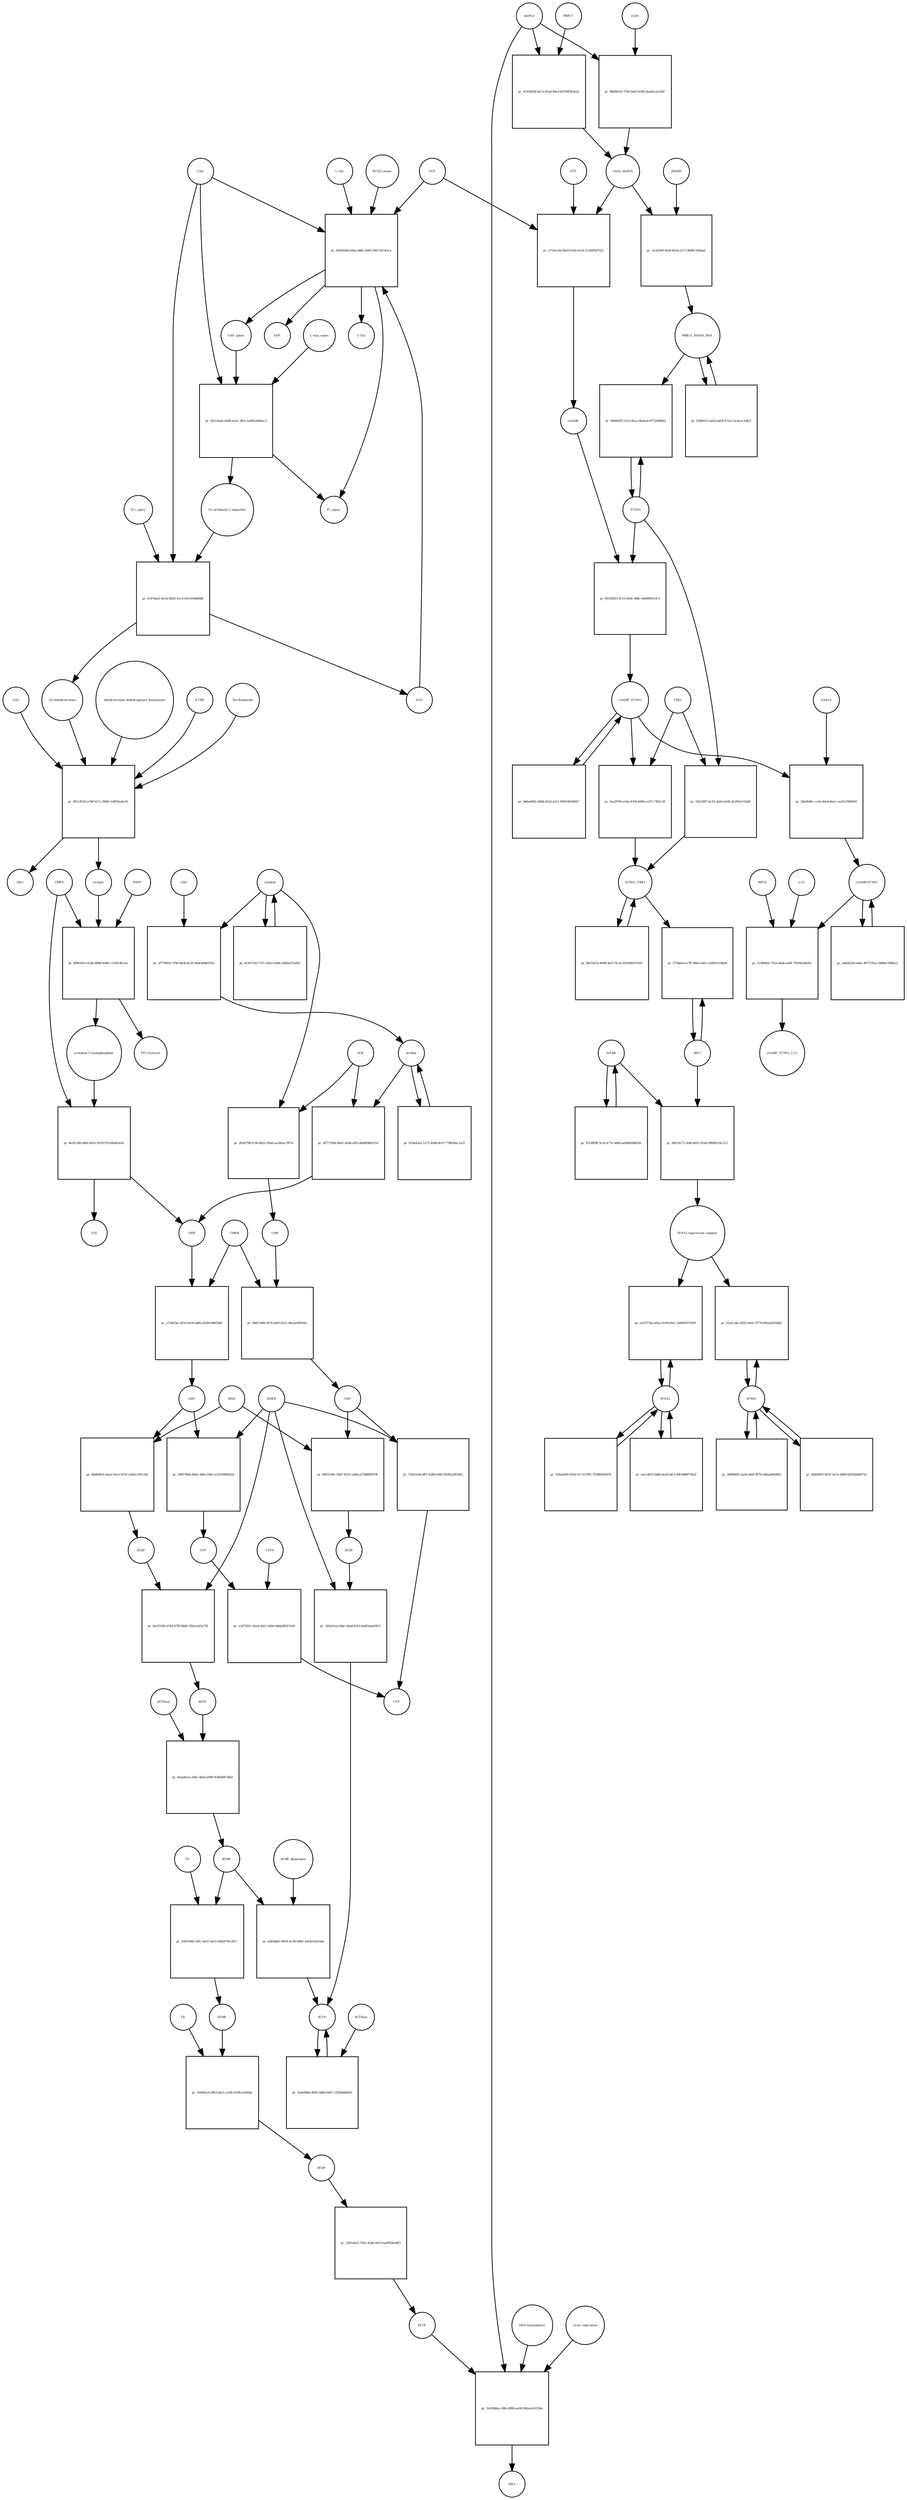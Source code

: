 strict digraph  {
"L-Gln" [annotation="", bipartite=0, cls="simple chemical", fontsize=4, label="L-Gln", shape=circle];
"pr_6e9855bd-942a-448c-bf4d-18d719c3cfca" [annotation="", bipartite=1, cls=process, fontsize=4, label="pr_6e9855bd-942a-448c-bf4d-18d719c3cfca", shape=square];
CAP_space [annotation="", bipartite=0, cls="simple chemical", fontsize=4, label=CAP_space, shape=circle];
CAD [annotation="", bipartite=0, cls=macromolecule, fontsize=4, label=CAD, shape=circle];
HCO3_minus [annotation="", bipartite=0, cls="simple chemical", fontsize=4, label=HCO3_minus, shape=circle];
H2O [annotation="", bipartite=0, cls="simple chemical", fontsize=4, label=H2O, shape=circle];
ATP [annotation="", bipartite=0, cls="simple chemical", fontsize=4, label=ATP, shape=circle];
"L-Glu" [annotation="", bipartite=0, cls="simple chemical", fontsize=4, label="L-Glu", shape=circle];
ADP [annotation="", bipartite=0, cls="simple chemical", fontsize=4, label=ADP, shape=circle];
Pi_space [annotation="", bipartite=0, cls="simple chemical", fontsize=4, label=Pi_space, shape=circle];
cytidine [annotation="", bipartite=0, cls="simple chemical", fontsize=4, label=cytidine, shape=circle];
"pr_5f779404-759e-463b-bc55-96dcb9db741b" [annotation="", bipartite=1, cls=process, fontsize=4, label="pr_5f779404-759e-463b-bc55-96dcb9db741b", shape=square];
uridine [annotation="", bipartite=0, cls="simple chemical", fontsize=4, label=uridine, shape=circle];
CDA [annotation="", bipartite=0, cls=macromolecule, fontsize=4, label=CDA, shape=circle];
"pr_d577339b-96e5-45db-a9f3-dbd0f9bb5514" [annotation="", bipartite=1, cls=process, fontsize=4, label="pr_d577339b-96e5-45db-a9f3-dbd0f9bb5514", shape=square];
UMP [annotation="", bipartite=0, cls="simple chemical", fontsize=4, label=UMP, shape=circle];
UCK [annotation="", bipartite=0, cls=macromolecule, fontsize=4, label=UCK, shape=circle];
"pr_0f2ef798-fc06-4822-954d-ea30eac7f674" [annotation="", bipartite=1, cls=process, fontsize=4, label="pr_0f2ef798-fc06-4822-954d-ea30eac7f674", shape=square];
CMP [annotation="", bipartite=0, cls="simple chemical", fontsize=4, label=CMP, shape=circle];
"pr_819a42a2-1275-49d9-8c07-776b36ec1a31" [annotation="", bipartite=1, cls=process, fontsize=4, label="pr_819a42a2-1275-49d9-8c07-776b36ec1a31", shape=square];
"pr_dc947183-727c-49ca-b3db-1d62b125a82f" [annotation="", bipartite=1, cls=process, fontsize=4, label="pr_dc947183-727c-49ca-b3db-1d62b125a82f", shape=square];
"pr_c75df1ba-3d7e-4ec8-ad8e-d569c8460366" [annotation="", bipartite=1, cls=process, fontsize=4, label="pr_c75df1ba-3d7e-4ec8-ad8e-d569c8460366", shape=square];
UDP [annotation="", bipartite=0, cls="simple chemical", fontsize=4, label=UDP, shape=circle];
CMPK [annotation="", bipartite=0, cls=macromolecule, fontsize=4, label=CMPK, shape=circle];
"pr_d8615460-4f74-4af9-92c5-46a3e49916fe" [annotation="", bipartite=1, cls=process, fontsize=4, label="pr_d8615460-4f74-4af9-92c5-46a3e49916fe", shape=square];
CDP [annotation="", bipartite=0, cls="simple chemical", fontsize=4, label=CDP, shape=circle];
"pr_269576b4-4441-440a-93b1-e2353006922d" [annotation="", bipartite=1, cls=process, fontsize=4, label="pr_269576b4-4441-440a-93b1-e2353006922d", shape=square];
UTP [annotation="", bipartite=0, cls="simple chemical", fontsize=4, label=UTP, shape=circle];
NDPK [annotation="", bipartite=0, cls=macromolecule, fontsize=4, label=NDPK, shape=circle];
"pr_72451a36-bff1-4288-b3f8-28392a381d02" [annotation="", bipartite=1, cls=process, fontsize=4, label="pr_72451a36-bff1-4288-b3f8-28392a381d02", shape=square];
CTP [annotation="", bipartite=0, cls="simple chemical", fontsize=4, label=CTP, shape=circle];
"pr_e3d75921-0ae0-4e01-9d9e-8dda98267b3b" [annotation="", bipartite=1, cls=process, fontsize=4, label="pr_e3d75921-0ae0-4e01-9d9e-8dda98267b3b", shape=square];
CTPS [annotation="", bipartite=0, cls=macromolecule, fontsize=4, label=CTPS, shape=circle];
"pr_4bd094c6-deea-42ce-b152-a0a6cc89135e" [annotation="", bipartite=1, cls=process, fontsize=4, label="pr_4bd094c6-deea-42ce-b152-a0a6cc89135e", shape=square];
dUDP [annotation="", bipartite=0, cls="simple chemical", fontsize=4, label=dUDP, shape=circle];
RNR [annotation="", bipartite=0, cls=macromolecule, fontsize=4, label=RNR, shape=circle];
"pr_6acf359b-6749-47f8-84d6-593ace83a726" [annotation="", bipartite=1, cls=process, fontsize=4, label="pr_6acf359b-6749-47f8-84d6-593ace83a726", shape=square];
dUTP [annotation="", bipartite=0, cls="simple chemical", fontsize=4, label=dUTP, shape=circle];
dCDP [annotation="", bipartite=0, cls="simple chemical", fontsize=4, label=dCDP, shape=circle];
"pr_1444cfaa-b0bc-4ebd-85cf-de493eeb5813" [annotation="", bipartite=1, cls=process, fontsize=4, label="pr_1444cfaa-b0bc-4ebd-85cf-de493eeb5813", shape=square];
dCTP [annotation="", bipartite=0, cls="simple chemical", fontsize=4, label=dCTP, shape=circle];
"pr_9067c09c-5bd7-4522-a36d-227646f6079f" [annotation="", bipartite=1, cls=process, fontsize=4, label="pr_9067c09c-5bd7-4522-a36d-227646f6079f", shape=square];
"pr_d1aedcea-24bc-4eb2-a069-439ab947dfaf" [annotation="", bipartite=1, cls=process, fontsize=4, label="pr_d1aedcea-24bc-4eb2-a069-439ab947dfaf", shape=square];
dUMP [annotation="", bipartite=0, cls="simple chemical", fontsize=4, label=dUMP, shape=circle];
dUTPase [annotation="", bipartite=0, cls=macromolecule, fontsize=4, label=dUTPase, shape=circle];
"pr_5a0e0bb6-d0d3-4bbd-9407-15ff4bd4bfd3" [annotation="", bipartite=1, cls=process, fontsize=4, label="pr_5a0e0bb6-d0d3-4bbd-9407-15ff4bd4bfd3", shape=square];
dCTPase [annotation="", bipartite=0, cls=macromolecule, fontsize=4, label=dCTPase, shape=circle];
"pr_a2834be5-6618-4c38-bd60-1dc8cd1824da" [annotation="", bipartite=1, cls=process, fontsize=4, label="pr_a2834be5-6618-4c38-bd60-1dc8cd1824da", shape=square];
"dCMP deaminase" [annotation="", bipartite=0, cls=macromolecule, fontsize=4, label="dCMP deaminase", shape=circle];
"pr_10e47bba-42fc-4d27-b2c6-546207bc3617" [annotation="", bipartite=1, cls=process, fontsize=4, label="pr_10e47bba-42fc-4d27-b2c6-546207bc3617", shape=square];
dTMP [annotation="", bipartite=0, cls="simple chemical", fontsize=4, label=dTMP, shape=circle];
TS [annotation="", bipartite=0, cls=macromolecule, fontsize=4, label=TS, shape=circle];
"pr_c690de24-9fb3-4ae1-ac9b-d148e1a66fda" [annotation="", bipartite=1, cls=process, fontsize=4, label="pr_c690de24-9fb3-4ae1-ac9b-d148e1a66fda", shape=square];
dTDP [annotation="", bipartite=0, cls="simple chemical", fontsize=4, label=dTDP, shape=circle];
TK [annotation="", bipartite=0, cls=macromolecule, fontsize=4, label=TK, shape=circle];
"pr_1d55a615-7562-454d-a614-ba5f63fea8f3" [annotation="", bipartite=1, cls=process, fontsize=4, label="pr_1d55a615-7562-454d-a614-ba5f63fea8f3", shape=square];
dTTP [annotation="", bipartite=0, cls="simple chemical", fontsize=4, label=dTTP, shape=circle];
dsDNA [annotation="", bipartite=0, cls="simple chemical", fontsize=4, label=dsDNA, shape=circle];
"pr_8bb4652f-7526-4e63-b3f8-daedeca2c6d7" [annotation="", bipartite=1, cls=process, fontsize=4, label="pr_8bb4652f-7526-4e63-b3f8-daedeca2c6d7", shape=square];
cGAS [annotation="", bipartite=0, cls=macromolecule, fontsize=4, label=cGAS, shape=circle];
cGAS_dsDNA [annotation="", bipartite=0, cls=complex, fontsize=4, label=cGAS_dsDNA, shape=circle];
"pr_e719ce5b-83e9-4560-9c29-31d50f5f7022" [annotation="", bipartite=1, cls=process, fontsize=4, label="pr_e719ce5b-83e9-4560-9c29-31d50f5f7022", shape=square];
GTP [annotation="", bipartite=0, cls="simple chemical", fontsize=4, label=GTP, shape=circle];
cGAMP [annotation="", bipartite=0, cls="simple chemical", fontsize=4, label=cGAMP, shape=circle];
"pr_603305f5-8c15-429a-9d8c-e6b48fd1cfc0" [annotation="", bipartite=1, cls=process, fontsize=4, label="pr_603305f5-8c15-429a-9d8c-e6b48fd1cfc0", shape=square];
STING [annotation="", bipartite=0, cls="macromolecule multimer", fontsize=4, label=STING, shape=circle];
cGAMP_STING [annotation="", bipartite=0, cls=complex, fontsize=4, label=cGAMP_STING, shape=circle];
TBK1 [annotation="", bipartite=0, cls=macromolecule, fontsize=4, label=TBK1, shape=circle];
"pr_fea297f4-e18a-4764-b99b-a107c7302c29" [annotation="", bipartite=1, cls=process, fontsize=4, label="pr_fea297f4-e18a-4764-b99b-a107c7302c29", shape=square];
STING_TBK1 [annotation="", bipartite=0, cls=complex, fontsize=4, label=STING_TBK1, shape=circle];
"pr_b86a69d3-268d-452d-a3c2-f60914936667" [annotation="", bipartite=1, cls=process, fontsize=4, label="pr_b86a69d3-268d-452d-a3c2-f60914936667", shape=square];
"pr_8b15af1d-4068-4a51-9ccd-03b3d9247e04" [annotation="", bipartite=1, cls=process, fontsize=4, label="pr_8b15af1d-4068-4a51-9ccd-03b3d9247e04", shape=square];
"NF-kB" [annotation="", bipartite=0, cls=complex, fontsize=4, label="NF-kB", shape=circle];
"pr_9314ff98-3c26-477a-9d46-ad28d456b520" [annotation="", bipartite=1, cls=process, fontsize=4, label="pr_9314ff98-3c26-477a-9d46-ad28d456b520", shape=square];
IFNA1 [annotation="", bipartite=0, cls="nucleic acid feature", fontsize=4, label=IFNA1, shape=circle];
"pr_aa1c6f51-ddb0-4a24-bfc5-84c8d89758c8" [annotation="", bipartite=1, cls=process, fontsize=4, label="pr_aa1c6f51-ddb0-4a24-bfc5-84c8d89758c8", shape=square];
IFNB1 [annotation="", bipartite=0, cls="nucleic acid feature", fontsize=4, label=IFNB1, shape=circle];
"pr_fd420825-d551-4a7e-b948-0f303d40d71b" [annotation="", bipartite=1, cls=process, fontsize=4, label="pr_fd420825-d551-4a7e-b948-0f303d40d71b", shape=square];
"pr_534a24d9-4592-47c3-8785-755f8ef66878" [annotation="", bipartite=1, cls=process, fontsize=4, label="pr_534a24d9-4592-47c3-8785-755f8ef66878", shape=square];
"pr_5df8b802-2a5b-40ef-8f79-e40aef6d39fa" [annotation="", bipartite=1, cls=process, fontsize=4, label="pr_5df8b802-2a5b-40ef-8f79-e40aef6d39fa", shape=square];
"pr_01aec3dc-8292-4e41-9779-6f4ad2628db5" [annotation="", bipartite=1, cls=process, fontsize=4, label="pr_01aec3dc-8292-4e41-9779-6f4ad2628db5", shape=square];
"IFNA1 expression complex" [annotation="", bipartite=0, cls=complex, fontsize=4, label="IFNA1 expression complex", shape=circle];
"cGAMP-STING" [annotation="", bipartite=0, cls=complex, fontsize=4, label="cGAMP-STING", shape=circle];
"pr_edb2d249-ee8c-4873-93ce-8b86e7b68acf" [annotation="", bipartite=1, cls=process, fontsize=4, label="pr_edb2d249-ee8c-4873-93ce-8b86e7b68acf", shape=square];
"pr_6c93902b-4a7e-45ad-94a3-82709f3b3a2e" [annotation="", bipartite=1, cls=process, fontsize=4, label="pr_6c93902b-4a7e-45ad-94a3-82709f3b3a2e", shape=square];
MRE11 [annotation="", bipartite=0, cls="macromolecule multimer", fontsize=4, label=MRE11, shape=circle];
RAD50 [annotation="", bipartite=0, cls="macromolecule multimer", fontsize=4, label=RAD50, shape=circle];
"pr_1e3af36f-fb3d-43c8-a7c7-9688c1f49eaf" [annotation="", bipartite=1, cls=process, fontsize=4, label="pr_1e3af36f-fb3d-43c8-a7c7-9688c1f49eaf", shape=square];
MRE11_RAD50_DNA [annotation="", bipartite=0, cls=complex, fontsize=4, label=MRE11_RAD50_DNA, shape=circle];
IRF3 [annotation="", bipartite=0, cls="macromolecule multimer", fontsize=4, label=IRF3, shape=circle];
"pr_573bfdcd-a7ff-49a0-a061-a20fb7ac8e68" [annotation="", bipartite=1, cls=process, fontsize=4, label="pr_573bfdcd-a7ff-49a0-a061-a20fb7ac8e68", shape=square];
"pr_3bb36d0c-ca16-4ba4-8ea1-eed7a7890505" [annotation="", bipartite=1, cls=process, fontsize=4, label="pr_3bb36d0c-ca16-4ba4-8ea1-eed7a7890505", shape=square];
SAR1A [annotation="", bipartite=0, cls=macromolecule, fontsize=4, label=SAR1A, shape=circle];
"pr_114964af-7224-44ab-abdf-76305fe8b20c" [annotation="", bipartite=1, cls=process, fontsize=4, label="pr_114964af-7224-44ab-abdf-76305fe8b20c", shape=square];
LC3 [annotation="", bipartite=0, cls=macromolecule, fontsize=4, label=LC3, shape=circle];
cGAMP_STING_LC3 [annotation="", bipartite=0, cls=complex, fontsize=4, label=cGAMP_STING_LC3, shape=circle];
WIPI2 [annotation="", bipartite=0, cls=macromolecule, fontsize=4, label=WIPI2, shape=circle];
"pr_9600fd55-25cf-46ca-9bad-6c07720898d1" [annotation="", bipartite=1, cls=process, fontsize=4, label="pr_9600fd55-25cf-46ca-9bad-6c07720898d1", shape=square];
"pr_55fc90f7-bc92-4ab6-b249-dc295e7c02df" [annotation="", bipartite=1, cls=process, fontsize=4, label="pr_55fc90f7-bc92-4ab6-b249-dc295e7c02df", shape=square];
"pr_f20b01f1-bd29-4d54-871d-12c4e1c2df22" [annotation="", bipartite=1, cls=process, fontsize=4, label="pr_f20b01f1-bd29-4d54-871d-12c4e1c2df22", shape=square];
"pr_d2514a4a-0a80-4c0c-983c-b39022948ec3" [annotation="", bipartite=1, cls=process, fontsize=4, label="pr_d2514a4a-0a80-4c0c-983c-b39022948ec3", shape=square];
"N-carbamoyl-L-aspartate" [annotation="", bipartite=0, cls="simple chemical", fontsize=4, label="N-carbamoyl-L-aspartate", shape=circle];
"L-Asp_space" [annotation="", bipartite=0, cls="simple chemical", fontsize=4, label="L-Asp_space", shape=circle];
"pr_01470aa1-be5a-4425-a1c3-e91cf56d068b" [annotation="", bipartite=1, cls=process, fontsize=4, label="pr_01470aa1-be5a-4425-a1c3-e91cf56d068b", shape=square];
"(S)-dihydroorotate" [annotation="", bipartite=0, cls="simple chemical", fontsize=4, label="(S)-dihydroorotate", shape=circle];
"H+_space" [annotation="", bipartite=0, cls="simple chemical", fontsize=4, label="H+_space", shape=circle];
"pr_001c8145-a7b0-417c-96d0-1eff69aabc9c" [annotation="", bipartite=1, cls=process, fontsize=4, label="pr_001c8145-a7b0-417c-96d0-1eff69aabc9c", shape=square];
orotate [annotation="", bipartite=0, cls="simple chemical", fontsize=4, label=orotate, shape=circle];
"dihydroorotate dehydrogenase holoenzyme" [annotation="", bipartite=0, cls="simple chemical", fontsize=4, label="dihydroorotate dehydrogenase holoenzyme", shape=circle];
P1788 [annotation="", bipartite=0, cls="simple chemical", fontsize=4, label=P1788, shape=circle];
Teriflunomide [annotation="", bipartite=0, cls="simple chemical", fontsize=4, label=Teriflunomide, shape=circle];
CoQ [annotation="", bipartite=0, cls="simple chemical", fontsize=4, label=CoQ, shape=circle];
QH2 [annotation="", bipartite=0, cls="simple chemical", fontsize=4, label=QH2, shape=circle];
"pr_bf9b1dce-41b8-488d-9ed6-c152fe3fe1ec" [annotation="", bipartite=1, cls=process, fontsize=4, label="pr_bf9b1dce-41b8-488d-9ed6-c152fe3fe1ec", shape=square];
"orotidine 5'-monophosphate" [annotation="", bipartite=0, cls="simple chemical", fontsize=4, label="orotidine 5'-monophosphate", shape=circle];
UMPS [annotation="", bipartite=0, cls="macromolecule multimer", fontsize=4, label=UMPS, shape=circle];
PRPP [annotation="", bipartite=0, cls="simple chemical", fontsize=4, label=PRPP, shape=circle];
"PPi [cytosol]" [annotation="", bipartite=0, cls="simple chemical", fontsize=4, label="PPi [cytosol]", shape=circle];
"pr_0e3fc240-44fb-401e-9539-97e260a63a91" [annotation="", bipartite=1, cls=process, fontsize=4, label="pr_0e3fc240-44fb-401e-9539-97e260a63a91", shape=square];
CO2 [annotation="", bipartite=0, cls="simple chemical", fontsize=4, label=CO2, shape=circle];
"pr_1e0264da-c08e-4996-aa94-0b2ea2c8334a" [annotation="", bipartite=1, cls=process, fontsize=4, label="pr_1e0264da-c08e-4996-aa94-0b2ea2c8334a", shape=square];
DNA [annotation="", bipartite=0, cls="nucleic acid feature", fontsize=4, label=DNA, shape=circle];
"DNA biosynthesis" [annotation="urn_miriam_obo.go_GO%3A0071897", bipartite=0, cls=phenotype, fontsize=4, label="DNA biosynthesis", shape=circle];
"virus replication" [annotation="", bipartite=0, cls=phenotype, fontsize=4, label="virus replication", shape=circle];
"pr_e2d757ba-a02a-4108-85e1-5d4f93070349" [annotation="", bipartite=1, cls=process, fontsize=4, label="pr_e2d757ba-a02a-4108-85e1-5d4f93070349", shape=square];
"pr_d8013c73-30df-4631-91bd-99080129c123" [annotation="", bipartite=1, cls=process, fontsize=4, label="pr_d8013c73-30df-4631-91bd-99080129c123", shape=square];
"L-Gln" -> "pr_6e9855bd-942a-448c-bf4d-18d719c3cfca"  [annotation="", interaction_type=consumption];
"pr_6e9855bd-942a-448c-bf4d-18d719c3cfca" -> CAP_space  [annotation="", interaction_type=production];
"pr_6e9855bd-942a-448c-bf4d-18d719c3cfca" -> "L-Glu"  [annotation="", interaction_type=production];
"pr_6e9855bd-942a-448c-bf4d-18d719c3cfca" -> ADP  [annotation="", interaction_type=production];
"pr_6e9855bd-942a-448c-bf4d-18d719c3cfca" -> Pi_space  [annotation="", interaction_type=production];
CAP_space -> "pr_d2514a4a-0a80-4c0c-983c-b39022948ec3"  [annotation="", interaction_type=consumption];
CAD -> "pr_6e9855bd-942a-448c-bf4d-18d719c3cfca"  [annotation=urn_miriam_reactome_REACT_1698, interaction_type=catalysis];
CAD -> "pr_d2514a4a-0a80-4c0c-983c-b39022948ec3"  [annotation=urn_miriam_reactome_REACT_1698, interaction_type=catalysis];
CAD -> "pr_01470aa1-be5a-4425-a1c3-e91cf56d068b"  [annotation=urn_miriam_reactome_REACT_1698, interaction_type=catalysis];
HCO3_minus -> "pr_6e9855bd-942a-448c-bf4d-18d719c3cfca"  [annotation="", interaction_type=consumption];
H2O -> "pr_6e9855bd-942a-448c-bf4d-18d719c3cfca"  [annotation="", interaction_type=consumption];
ATP -> "pr_6e9855bd-942a-448c-bf4d-18d719c3cfca"  [annotation="", interaction_type=consumption];
ATP -> "pr_e719ce5b-83e9-4560-9c29-31d50f5f7022"  [annotation="", interaction_type=consumption];
cytidine -> "pr_5f779404-759e-463b-bc55-96dcb9db741b"  [annotation="", interaction_type=consumption];
cytidine -> "pr_0f2ef798-fc06-4822-954d-ea30eac7f674"  [annotation="", interaction_type=consumption];
cytidine -> "pr_dc947183-727c-49ca-b3db-1d62b125a82f"  [annotation="", interaction_type=consumption];
"pr_5f779404-759e-463b-bc55-96dcb9db741b" -> uridine  [annotation="", interaction_type=production];
uridine -> "pr_d577339b-96e5-45db-a9f3-dbd0f9bb5514"  [annotation="", interaction_type=consumption];
uridine -> "pr_819a42a2-1275-49d9-8c07-776b36ec1a31"  [annotation="", interaction_type=consumption];
CDA -> "pr_5f779404-759e-463b-bc55-96dcb9db741b"  [annotation="", interaction_type=catalysis];
"pr_d577339b-96e5-45db-a9f3-dbd0f9bb5514" -> UMP  [annotation="", interaction_type=production];
UMP -> "pr_c75df1ba-3d7e-4ec8-ad8e-d569c8460366"  [annotation="", interaction_type=consumption];
UCK -> "pr_d577339b-96e5-45db-a9f3-dbd0f9bb5514"  [annotation="", interaction_type=catalysis];
UCK -> "pr_0f2ef798-fc06-4822-954d-ea30eac7f674"  [annotation="", interaction_type=catalysis];
"pr_0f2ef798-fc06-4822-954d-ea30eac7f674" -> CMP  [annotation="", interaction_type=production];
CMP -> "pr_d8615460-4f74-4af9-92c5-46a3e49916fe"  [annotation="", interaction_type=consumption];
"pr_819a42a2-1275-49d9-8c07-776b36ec1a31" -> uridine  [annotation="", interaction_type=production];
"pr_dc947183-727c-49ca-b3db-1d62b125a82f" -> cytidine  [annotation="", interaction_type=production];
"pr_c75df1ba-3d7e-4ec8-ad8e-d569c8460366" -> UDP  [annotation="", interaction_type=production];
UDP -> "pr_269576b4-4441-440a-93b1-e2353006922d"  [annotation="", interaction_type=consumption];
UDP -> "pr_4bd094c6-deea-42ce-b152-a0a6cc89135e"  [annotation="", interaction_type=consumption];
CMPK -> "pr_c75df1ba-3d7e-4ec8-ad8e-d569c8460366"  [annotation="", interaction_type=catalysis];
CMPK -> "pr_d8615460-4f74-4af9-92c5-46a3e49916fe"  [annotation="", interaction_type=catalysis];
"pr_d8615460-4f74-4af9-92c5-46a3e49916fe" -> CDP  [annotation="", interaction_type=production];
CDP -> "pr_72451a36-bff1-4288-b3f8-28392a381d02"  [annotation="", interaction_type=consumption];
CDP -> "pr_9067c09c-5bd7-4522-a36d-227646f6079f"  [annotation="", interaction_type=consumption];
"pr_269576b4-4441-440a-93b1-e2353006922d" -> UTP  [annotation="", interaction_type=production];
UTP -> "pr_e3d75921-0ae0-4e01-9d9e-8dda98267b3b"  [annotation="", interaction_type=consumption];
NDPK -> "pr_269576b4-4441-440a-93b1-e2353006922d"  [annotation="", interaction_type=catalysis];
NDPK -> "pr_72451a36-bff1-4288-b3f8-28392a381d02"  [annotation="", interaction_type=catalysis];
NDPK -> "pr_6acf359b-6749-47f8-84d6-593ace83a726"  [annotation="", interaction_type=catalysis];
NDPK -> "pr_1444cfaa-b0bc-4ebd-85cf-de493eeb5813"  [annotation="", interaction_type=catalysis];
"pr_72451a36-bff1-4288-b3f8-28392a381d02" -> CTP  [annotation="", interaction_type=production];
"pr_e3d75921-0ae0-4e01-9d9e-8dda98267b3b" -> CTP  [annotation="", interaction_type=production];
CTPS -> "pr_e3d75921-0ae0-4e01-9d9e-8dda98267b3b"  [annotation="", interaction_type=catalysis];
"pr_4bd094c6-deea-42ce-b152-a0a6cc89135e" -> dUDP  [annotation="", interaction_type=production];
dUDP -> "pr_6acf359b-6749-47f8-84d6-593ace83a726"  [annotation="", interaction_type=consumption];
RNR -> "pr_4bd094c6-deea-42ce-b152-a0a6cc89135e"  [annotation="", interaction_type=catalysis];
RNR -> "pr_9067c09c-5bd7-4522-a36d-227646f6079f"  [annotation="", interaction_type=catalysis];
"pr_6acf359b-6749-47f8-84d6-593ace83a726" -> dUTP  [annotation="", interaction_type=production];
dUTP -> "pr_d1aedcea-24bc-4eb2-a069-439ab947dfaf"  [annotation="", interaction_type=consumption];
dCDP -> "pr_1444cfaa-b0bc-4ebd-85cf-de493eeb5813"  [annotation="", interaction_type=consumption];
"pr_1444cfaa-b0bc-4ebd-85cf-de493eeb5813" -> dCTP  [annotation="", interaction_type=production];
dCTP -> "pr_5a0e0bb6-d0d3-4bbd-9407-15ff4bd4bfd3"  [annotation="", interaction_type=consumption];
"pr_9067c09c-5bd7-4522-a36d-227646f6079f" -> dCDP  [annotation="", interaction_type=production];
"pr_d1aedcea-24bc-4eb2-a069-439ab947dfaf" -> dUMP  [annotation="", interaction_type=production];
dUMP -> "pr_a2834be5-6618-4c38-bd60-1dc8cd1824da"  [annotation="", interaction_type=consumption];
dUMP -> "pr_10e47bba-42fc-4d27-b2c6-546207bc3617"  [annotation="", interaction_type=consumption];
dUTPase -> "pr_d1aedcea-24bc-4eb2-a069-439ab947dfaf"  [annotation="", interaction_type=catalysis];
"pr_5a0e0bb6-d0d3-4bbd-9407-15ff4bd4bfd3" -> dCTP  [annotation="", interaction_type=production];
dCTPase -> "pr_5a0e0bb6-d0d3-4bbd-9407-15ff4bd4bfd3"  [annotation="", interaction_type=catalysis];
"pr_a2834be5-6618-4c38-bd60-1dc8cd1824da" -> dCTP  [annotation="", interaction_type=production];
"dCMP deaminase" -> "pr_a2834be5-6618-4c38-bd60-1dc8cd1824da"  [annotation="", interaction_type=catalysis];
"pr_10e47bba-42fc-4d27-b2c6-546207bc3617" -> dTMP  [annotation="", interaction_type=production];
dTMP -> "pr_c690de24-9fb3-4ae1-ac9b-d148e1a66fda"  [annotation="", interaction_type=consumption];
TS -> "pr_10e47bba-42fc-4d27-b2c6-546207bc3617"  [annotation="", interaction_type=catalysis];
"pr_c690de24-9fb3-4ae1-ac9b-d148e1a66fda" -> dTDP  [annotation="", interaction_type=production];
dTDP -> "pr_1d55a615-7562-454d-a614-ba5f63fea8f3"  [annotation="", interaction_type=consumption];
TK -> "pr_c690de24-9fb3-4ae1-ac9b-d148e1a66fda"  [annotation="", interaction_type=catalysis];
"pr_1d55a615-7562-454d-a614-ba5f63fea8f3" -> dTTP  [annotation="", interaction_type=production];
dTTP -> "pr_1e0264da-c08e-4996-aa94-0b2ea2c8334a"  [annotation="", interaction_type=consumption];
dsDNA -> "pr_8bb4652f-7526-4e63-b3f8-daedeca2c6d7"  [annotation="", interaction_type=consumption];
dsDNA -> "pr_6c93902b-4a7e-45ad-94a3-82709f3b3a2e"  [annotation="", interaction_type=consumption];
dsDNA -> "pr_1e0264da-c08e-4996-aa94-0b2ea2c8334a"  [annotation="", interaction_type=consumption];
"pr_8bb4652f-7526-4e63-b3f8-daedeca2c6d7" -> cGAS_dsDNA  [annotation="", interaction_type=production];
cGAS -> "pr_8bb4652f-7526-4e63-b3f8-daedeca2c6d7"  [annotation="", interaction_type=consumption];
cGAS_dsDNA -> "pr_e719ce5b-83e9-4560-9c29-31d50f5f7022"  [annotation="", interaction_type=catalysis];
cGAS_dsDNA -> "pr_1e3af36f-fb3d-43c8-a7c7-9688c1f49eaf"  [annotation="", interaction_type=consumption];
"pr_e719ce5b-83e9-4560-9c29-31d50f5f7022" -> cGAMP  [annotation="", interaction_type=production];
GTP -> "pr_e719ce5b-83e9-4560-9c29-31d50f5f7022"  [annotation="", interaction_type=consumption];
cGAMP -> "pr_603305f5-8c15-429a-9d8c-e6b48fd1cfc0"  [annotation="", interaction_type=consumption];
"pr_603305f5-8c15-429a-9d8c-e6b48fd1cfc0" -> cGAMP_STING  [annotation="", interaction_type=production];
STING -> "pr_603305f5-8c15-429a-9d8c-e6b48fd1cfc0"  [annotation="", interaction_type=consumption];
STING -> "pr_9600fd55-25cf-46ca-9bad-6c07720898d1"  [annotation="", interaction_type=consumption];
STING -> "pr_55fc90f7-bc92-4ab6-b249-dc295e7c02df"  [annotation="", interaction_type=consumption];
cGAMP_STING -> "pr_fea297f4-e18a-4764-b99b-a107c7302c29"  [annotation="", interaction_type=consumption];
cGAMP_STING -> "pr_b86a69d3-268d-452d-a3c2-f60914936667"  [annotation="", interaction_type=consumption];
cGAMP_STING -> "pr_3bb36d0c-ca16-4ba4-8ea1-eed7a7890505"  [annotation="", interaction_type=consumption];
TBK1 -> "pr_fea297f4-e18a-4764-b99b-a107c7302c29"  [annotation="", interaction_type=consumption];
TBK1 -> "pr_55fc90f7-bc92-4ab6-b249-dc295e7c02df"  [annotation="", interaction_type=consumption];
"pr_fea297f4-e18a-4764-b99b-a107c7302c29" -> STING_TBK1  [annotation="", interaction_type=production];
STING_TBK1 -> "pr_8b15af1d-4068-4a51-9ccd-03b3d9247e04"  [annotation="", interaction_type=consumption];
STING_TBK1 -> "pr_573bfdcd-a7ff-49a0-a061-a20fb7ac8e68"  [annotation="", interaction_type=catalysis];
"pr_b86a69d3-268d-452d-a3c2-f60914936667" -> cGAMP_STING  [annotation="", interaction_type=production];
"pr_8b15af1d-4068-4a51-9ccd-03b3d9247e04" -> STING_TBK1  [annotation="", interaction_type=production];
"NF-kB" -> "pr_9314ff98-3c26-477a-9d46-ad28d456b520"  [annotation="", interaction_type=consumption];
"NF-kB" -> "pr_d8013c73-30df-4631-91bd-99080129c123"  [annotation="", interaction_type=consumption];
"pr_9314ff98-3c26-477a-9d46-ad28d456b520" -> "NF-kB"  [annotation="", interaction_type=production];
IFNA1 -> "pr_aa1c6f51-ddb0-4a24-bfc5-84c8d89758c8"  [annotation="", interaction_type=consumption];
IFNA1 -> "pr_534a24d9-4592-47c3-8785-755f8ef66878"  [annotation="", interaction_type=consumption];
IFNA1 -> "pr_e2d757ba-a02a-4108-85e1-5d4f93070349"  [annotation="", interaction_type=consumption];
"pr_aa1c6f51-ddb0-4a24-bfc5-84c8d89758c8" -> IFNA1  [annotation="", interaction_type=production];
IFNB1 -> "pr_fd420825-d551-4a7e-b948-0f303d40d71b"  [annotation="", interaction_type=consumption];
IFNB1 -> "pr_5df8b802-2a5b-40ef-8f79-e40aef6d39fa"  [annotation="", interaction_type=consumption];
IFNB1 -> "pr_01aec3dc-8292-4e41-9779-6f4ad2628db5"  [annotation="", interaction_type=consumption];
"pr_fd420825-d551-4a7e-b948-0f303d40d71b" -> IFNB1  [annotation="", interaction_type=production];
"pr_534a24d9-4592-47c3-8785-755f8ef66878" -> IFNA1  [annotation="", interaction_type=production];
"pr_5df8b802-2a5b-40ef-8f79-e40aef6d39fa" -> IFNB1  [annotation="", interaction_type=production];
"pr_01aec3dc-8292-4e41-9779-6f4ad2628db5" -> IFNB1  [annotation="", interaction_type=production];
"IFNA1 expression complex" -> "pr_01aec3dc-8292-4e41-9779-6f4ad2628db5"  [annotation="", interaction_type=stimulation];
"IFNA1 expression complex" -> "pr_e2d757ba-a02a-4108-85e1-5d4f93070349"  [annotation="", interaction_type=stimulation];
"cGAMP-STING" -> "pr_edb2d249-ee8c-4873-93ce-8b86e7b68acf"  [annotation="", interaction_type=consumption];
"cGAMP-STING" -> "pr_114964af-7224-44ab-abdf-76305fe8b20c"  [annotation="", interaction_type=consumption];
"pr_edb2d249-ee8c-4873-93ce-8b86e7b68acf" -> "cGAMP-STING"  [annotation="", interaction_type=production];
"pr_6c93902b-4a7e-45ad-94a3-82709f3b3a2e" -> cGAS_dsDNA  [annotation="", interaction_type=production];
MRE11 -> "pr_6c93902b-4a7e-45ad-94a3-82709f3b3a2e"  [annotation="", interaction_type=consumption];
RAD50 -> "pr_1e3af36f-fb3d-43c8-a7c7-9688c1f49eaf"  [annotation="", interaction_type=consumption];
"pr_1e3af36f-fb3d-43c8-a7c7-9688c1f49eaf" -> MRE11_RAD50_DNA  [annotation="", interaction_type=production];
MRE11_RAD50_DNA -> "pr_9600fd55-25cf-46ca-9bad-6c07720898d1"  [annotation="", interaction_type=catalysis];
MRE11_RAD50_DNA -> "pr_f20b01f1-bd29-4d54-871d-12c4e1c2df22"  [annotation="", interaction_type=consumption];
IRF3 -> "pr_573bfdcd-a7ff-49a0-a061-a20fb7ac8e68"  [annotation="", interaction_type=consumption];
IRF3 -> "pr_d8013c73-30df-4631-91bd-99080129c123"  [annotation="", interaction_type=consumption];
"pr_573bfdcd-a7ff-49a0-a061-a20fb7ac8e68" -> IRF3  [annotation="", interaction_type=production];
"pr_3bb36d0c-ca16-4ba4-8ea1-eed7a7890505" -> "cGAMP-STING"  [annotation="", interaction_type=production];
SAR1A -> "pr_3bb36d0c-ca16-4ba4-8ea1-eed7a7890505"  [annotation="", interaction_type=catalysis];
"pr_114964af-7224-44ab-abdf-76305fe8b20c" -> cGAMP_STING_LC3  [annotation="", interaction_type=production];
LC3 -> "pr_114964af-7224-44ab-abdf-76305fe8b20c"  [annotation="", interaction_type=consumption];
WIPI2 -> "pr_114964af-7224-44ab-abdf-76305fe8b20c"  [annotation="", interaction_type=catalysis];
"pr_9600fd55-25cf-46ca-9bad-6c07720898d1" -> STING  [annotation="", interaction_type=production];
"pr_55fc90f7-bc92-4ab6-b249-dc295e7c02df" -> STING_TBK1  [annotation="", interaction_type=production];
"pr_f20b01f1-bd29-4d54-871d-12c4e1c2df22" -> MRE11_RAD50_DNA  [annotation="", interaction_type=production];
"pr_d2514a4a-0a80-4c0c-983c-b39022948ec3" -> "N-carbamoyl-L-aspartate"  [annotation="", interaction_type=production];
"pr_d2514a4a-0a80-4c0c-983c-b39022948ec3" -> Pi_space  [annotation="", interaction_type=production];
"N-carbamoyl-L-aspartate" -> "pr_01470aa1-be5a-4425-a1c3-e91cf56d068b"  [annotation="", interaction_type=consumption];
"L-Asp_space" -> "pr_d2514a4a-0a80-4c0c-983c-b39022948ec3"  [annotation="", interaction_type=consumption];
"pr_01470aa1-be5a-4425-a1c3-e91cf56d068b" -> "(S)-dihydroorotate"  [annotation="", interaction_type=production];
"pr_01470aa1-be5a-4425-a1c3-e91cf56d068b" -> H2O  [annotation="", interaction_type=production];
"(S)-dihydroorotate" -> "pr_001c8145-a7b0-417c-96d0-1eff69aabc9c"  [annotation="", interaction_type=consumption];
"H+_space" -> "pr_01470aa1-be5a-4425-a1c3-e91cf56d068b"  [annotation="", interaction_type=consumption];
"pr_001c8145-a7b0-417c-96d0-1eff69aabc9c" -> orotate  [annotation="", interaction_type=production];
"pr_001c8145-a7b0-417c-96d0-1eff69aabc9c" -> QH2  [annotation="", interaction_type=production];
orotate -> "pr_bf9b1dce-41b8-488d-9ed6-c152fe3fe1ec"  [annotation="", interaction_type=consumption];
"dihydroorotate dehydrogenase holoenzyme" -> "pr_001c8145-a7b0-417c-96d0-1eff69aabc9c"  [annotation=urn_miriam_reactome_REACT_1698, interaction_type=catalysis];
P1788 -> "pr_001c8145-a7b0-417c-96d0-1eff69aabc9c"  [annotation=urn_miriam_reactome_REACT_1698, interaction_type=inhibition];
Teriflunomide -> "pr_001c8145-a7b0-417c-96d0-1eff69aabc9c"  [annotation=urn_miriam_reactome_REACT_1698, interaction_type=inhibition];
CoQ -> "pr_001c8145-a7b0-417c-96d0-1eff69aabc9c"  [annotation="", interaction_type=consumption];
"pr_bf9b1dce-41b8-488d-9ed6-c152fe3fe1ec" -> "orotidine 5'-monophosphate"  [annotation="", interaction_type=production];
"pr_bf9b1dce-41b8-488d-9ed6-c152fe3fe1ec" -> "PPi [cytosol]"  [annotation="", interaction_type=production];
"orotidine 5'-monophosphate" -> "pr_0e3fc240-44fb-401e-9539-97e260a63a91"  [annotation="", interaction_type=consumption];
UMPS -> "pr_bf9b1dce-41b8-488d-9ed6-c152fe3fe1ec"  [annotation=urn_miriam_reactome_REACT_1698, interaction_type=catalysis];
UMPS -> "pr_0e3fc240-44fb-401e-9539-97e260a63a91"  [annotation=urn_miriam_reactome_REACT_1698, interaction_type=catalysis];
PRPP -> "pr_bf9b1dce-41b8-488d-9ed6-c152fe3fe1ec"  [annotation="", interaction_type=consumption];
"pr_0e3fc240-44fb-401e-9539-97e260a63a91" -> UMP  [annotation="", interaction_type=production];
"pr_0e3fc240-44fb-401e-9539-97e260a63a91" -> CO2  [annotation="", interaction_type=production];
"pr_1e0264da-c08e-4996-aa94-0b2ea2c8334a" -> DNA  [annotation="", interaction_type=production];
"DNA biosynthesis" -> "pr_1e0264da-c08e-4996-aa94-0b2ea2c8334a"  [annotation="", interaction_type=catalysis];
"virus replication" -> "pr_1e0264da-c08e-4996-aa94-0b2ea2c8334a"  [annotation="", interaction_type=inhibition];
"pr_e2d757ba-a02a-4108-85e1-5d4f93070349" -> IFNA1  [annotation="", interaction_type=production];
"pr_d8013c73-30df-4631-91bd-99080129c123" -> "IFNA1 expression complex"  [annotation="", interaction_type=production];
}
